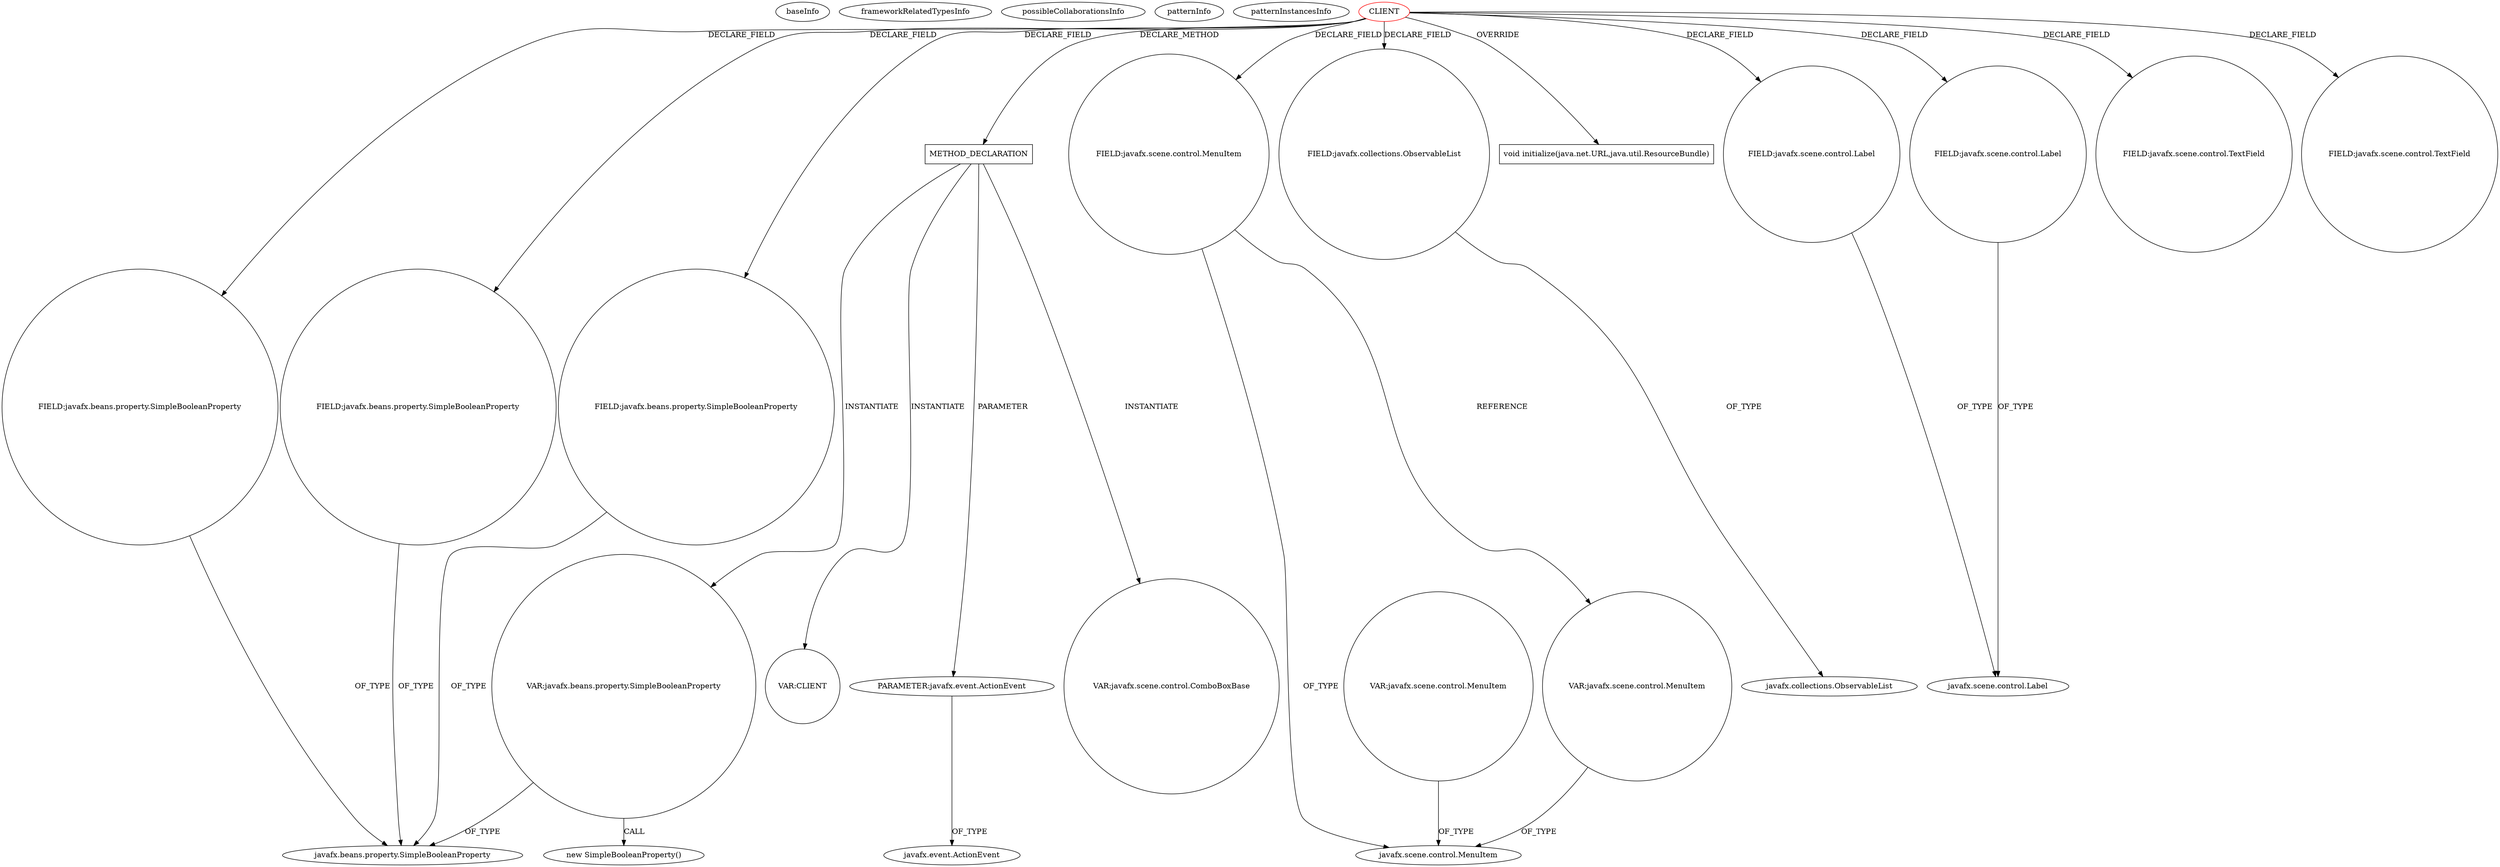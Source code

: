 digraph {
baseInfo[graphId=2857,category="pattern",isAnonymous=false,possibleRelation=false]
frameworkRelatedTypesInfo[]
possibleCollaborationsInfo[]
patternInfo[frequency=2.0,patternRootClient=0]
patternInstancesInfo[0="hock323-eventManager~/hock323-eventManager/EventManager-master/src/eventManager/controller/pokerTournament/BlindsController.java~BlindsController~2976",1="hock323-eventManager~/hock323-eventManager/EventManager-master/src/eventManager/controller/pokerTournament/TournamentController.java~TournamentController~3009"]
147[label="new SimpleBooleanProperty()",vertexType="CONSTRUCTOR_CALL",isFrameworkType=false]
148[label="VAR:javafx.beans.property.SimpleBooleanProperty",vertexType="VARIABLE_EXPRESION",isFrameworkType=false,shape=circle]
11[label="javafx.beans.property.SimpleBooleanProperty",vertexType="FRAMEWORK_CLASS_TYPE",isFrameworkType=false]
139[label="METHOD_DECLARATION",vertexType="CLIENT_METHOD_DECLARATION",isFrameworkType=false,shape=box]
0[label="CLIENT",vertexType="ROOT_CLIENT_CLASS_DECLARATION",isFrameworkType=false,color=red]
34[label="FIELD:javafx.scene.control.MenuItem",vertexType="FIELD_DECLARATION",isFrameworkType=false,shape=circle]
151[label="VAR:CLIENT",vertexType="VARIABLE_EXPRESION",isFrameworkType=false,shape=circle]
58[label="FIELD:javafx.collections.ObservableList",vertexType="FIELD_DECLARATION",isFrameworkType=false,shape=circle]
15[label="javafx.collections.ObservableList",vertexType="FRAMEWORK_INTERFACE_TYPE",isFrameworkType=false]
140[label="PARAMETER:javafx.event.ActionEvent",vertexType="PARAMETER_DECLARATION",isFrameworkType=false]
141[label="javafx.event.ActionEvent",vertexType="FRAMEWORK_CLASS_TYPE",isFrameworkType=false]
60[label="void initialize(java.net.URL,java.util.ResourceBundle)",vertexType="OVERRIDING_METHOD_DECLARATION",isFrameworkType=false,shape=box]
29[label="javafx.scene.control.MenuItem",vertexType="FRAMEWORK_CLASS_TYPE",isFrameworkType=false]
142[label="VAR:javafx.scene.control.ComboBoxBase",vertexType="VARIABLE_EXPRESION",isFrameworkType=false,shape=circle]
364[label="VAR:javafx.scene.control.MenuItem",vertexType="VARIABLE_EXPRESION",isFrameworkType=false,shape=circle]
372[label="VAR:javafx.scene.control.MenuItem",vertexType="VARIABLE_EXPRESION",isFrameworkType=false,shape=circle]
32[label="FIELD:javafx.scene.control.Label",vertexType="FIELD_DECLARATION",isFrameworkType=false,shape=circle]
33[label="javafx.scene.control.Label",vertexType="FRAMEWORK_CLASS_TYPE",isFrameworkType=false]
42[label="FIELD:javafx.scene.control.Label",vertexType="FIELD_DECLARATION",isFrameworkType=false,shape=circle]
56[label="FIELD:javafx.beans.property.SimpleBooleanProperty",vertexType="FIELD_DECLARATION",isFrameworkType=false,shape=circle]
26[label="FIELD:javafx.beans.property.SimpleBooleanProperty",vertexType="FIELD_DECLARATION",isFrameworkType=false,shape=circle]
10[label="FIELD:javafx.beans.property.SimpleBooleanProperty",vertexType="FIELD_DECLARATION",isFrameworkType=false,shape=circle]
54[label="FIELD:javafx.scene.control.TextField",vertexType="FIELD_DECLARATION",isFrameworkType=false,shape=circle]
8[label="FIELD:javafx.scene.control.TextField",vertexType="FIELD_DECLARATION",isFrameworkType=false,shape=circle]
140->141[label="OF_TYPE"]
0->54[label="DECLARE_FIELD"]
139->148[label="INSTANTIATE"]
42->33[label="OF_TYPE"]
0->56[label="DECLARE_FIELD"]
0->26[label="DECLARE_FIELD"]
0->42[label="DECLARE_FIELD"]
0->8[label="DECLARE_FIELD"]
0->32[label="DECLARE_FIELD"]
26->11[label="OF_TYPE"]
139->142[label="INSTANTIATE"]
0->10[label="DECLARE_FIELD"]
34->372[label="REFERENCE"]
0->139[label="DECLARE_METHOD"]
372->29[label="OF_TYPE"]
32->33[label="OF_TYPE"]
34->29[label="OF_TYPE"]
58->15[label="OF_TYPE"]
148->11[label="OF_TYPE"]
364->29[label="OF_TYPE"]
56->11[label="OF_TYPE"]
0->60[label="OVERRIDE"]
10->11[label="OF_TYPE"]
0->34[label="DECLARE_FIELD"]
0->58[label="DECLARE_FIELD"]
139->151[label="INSTANTIATE"]
148->147[label="CALL"]
139->140[label="PARAMETER"]
}
